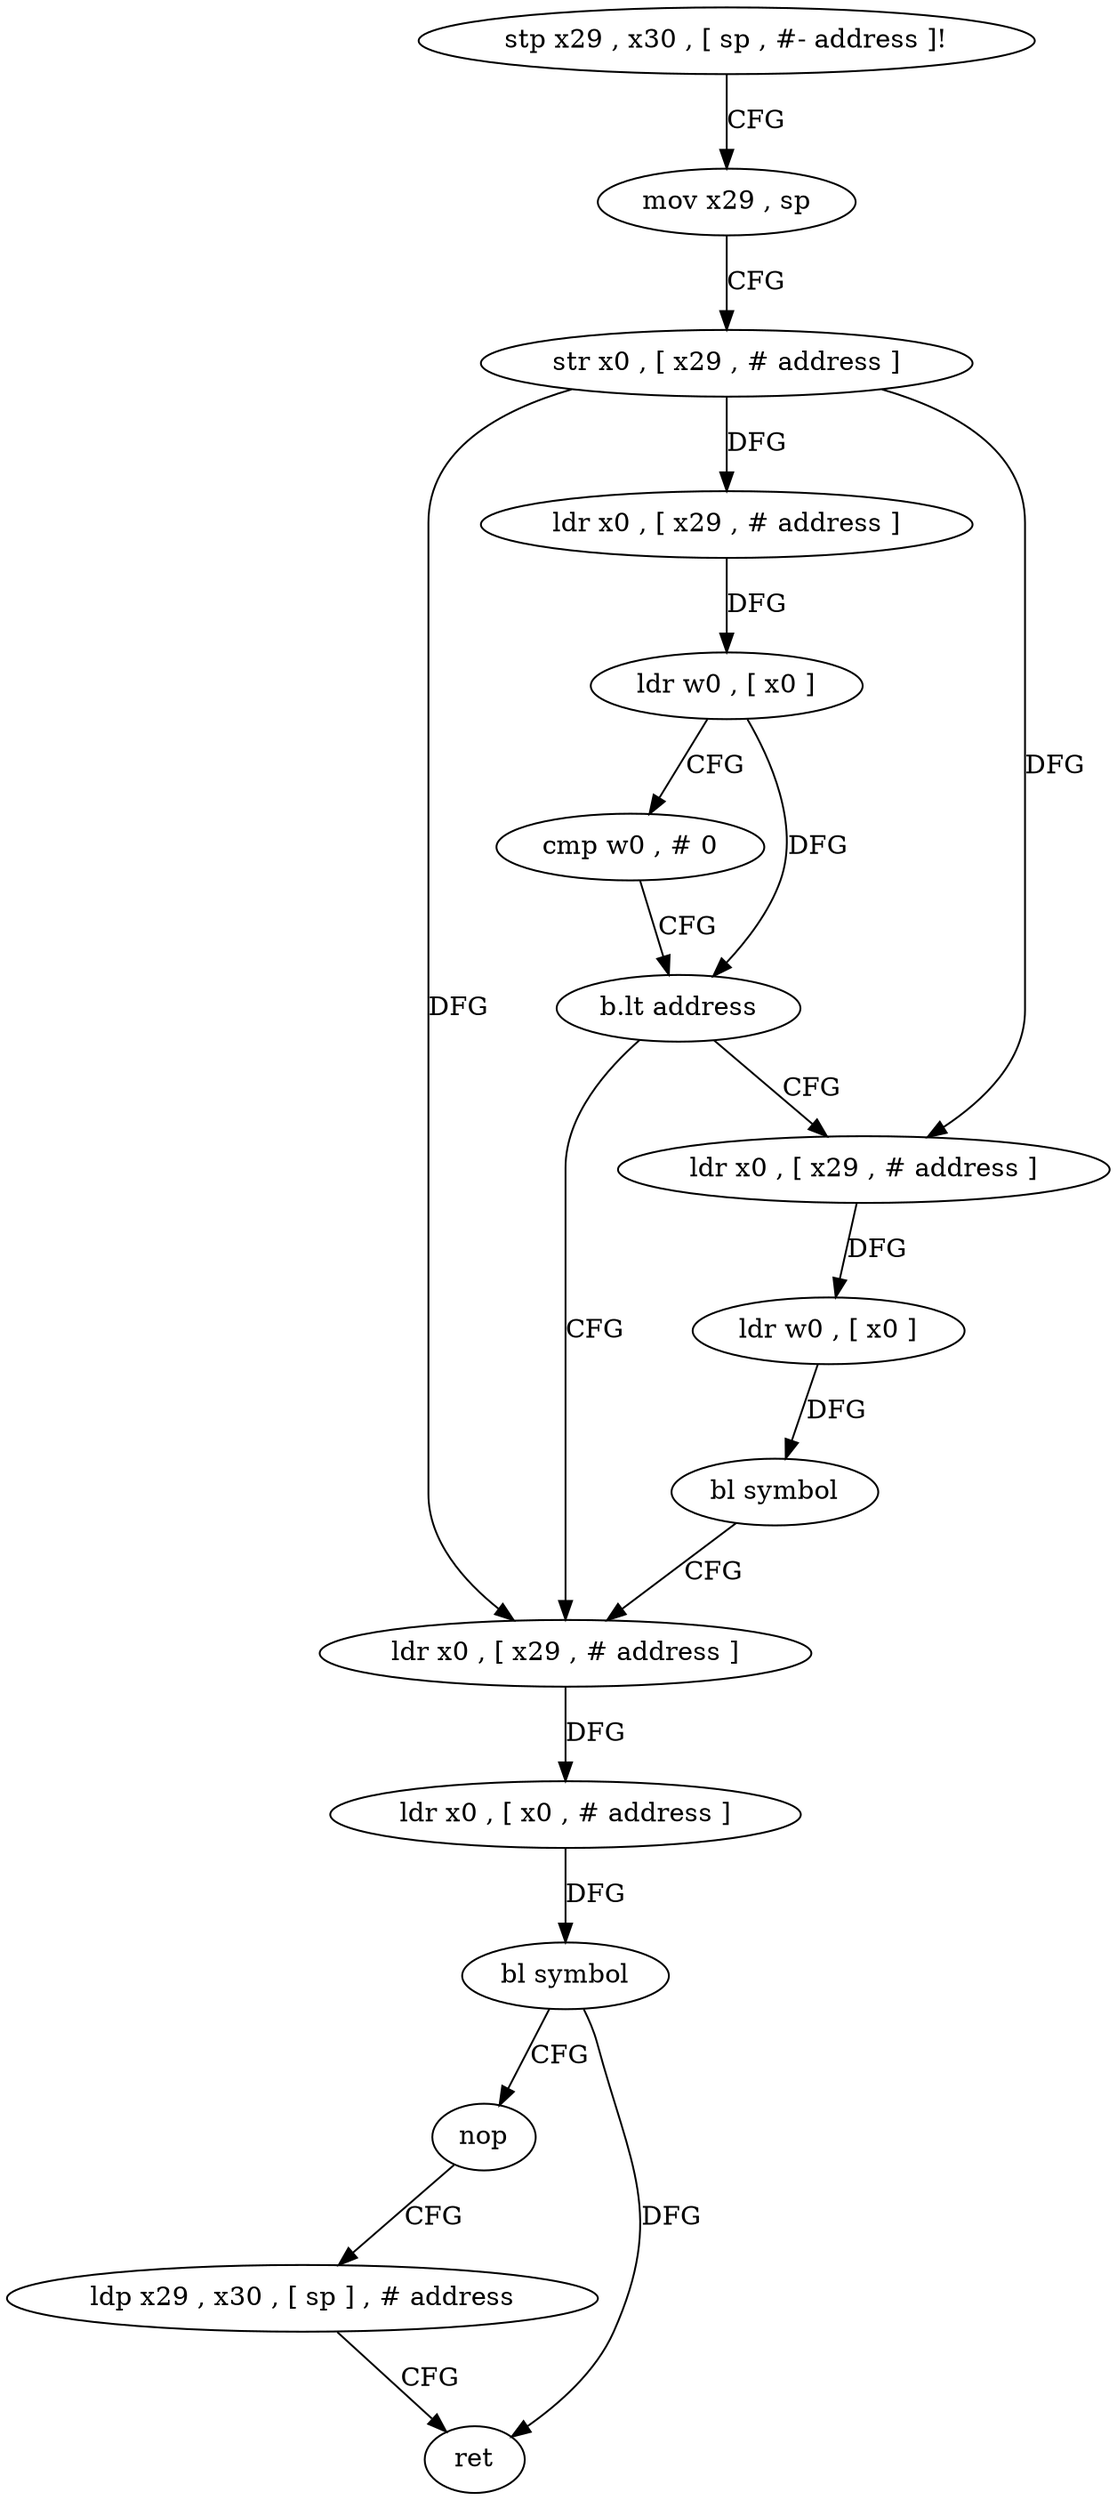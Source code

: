 digraph "func" {
"4480084" [label = "stp x29 , x30 , [ sp , #- address ]!" ]
"4480088" [label = "mov x29 , sp" ]
"4480092" [label = "str x0 , [ x29 , # address ]" ]
"4480096" [label = "ldr x0 , [ x29 , # address ]" ]
"4480100" [label = "ldr w0 , [ x0 ]" ]
"4480104" [label = "cmp w0 , # 0" ]
"4480108" [label = "b.lt address" ]
"4480124" [label = "ldr x0 , [ x29 , # address ]" ]
"4480112" [label = "ldr x0 , [ x29 , # address ]" ]
"4480128" [label = "ldr x0 , [ x0 , # address ]" ]
"4480132" [label = "bl symbol" ]
"4480136" [label = "nop" ]
"4480140" [label = "ldp x29 , x30 , [ sp ] , # address" ]
"4480144" [label = "ret" ]
"4480116" [label = "ldr w0 , [ x0 ]" ]
"4480120" [label = "bl symbol" ]
"4480084" -> "4480088" [ label = "CFG" ]
"4480088" -> "4480092" [ label = "CFG" ]
"4480092" -> "4480096" [ label = "DFG" ]
"4480092" -> "4480124" [ label = "DFG" ]
"4480092" -> "4480112" [ label = "DFG" ]
"4480096" -> "4480100" [ label = "DFG" ]
"4480100" -> "4480104" [ label = "CFG" ]
"4480100" -> "4480108" [ label = "DFG" ]
"4480104" -> "4480108" [ label = "CFG" ]
"4480108" -> "4480124" [ label = "CFG" ]
"4480108" -> "4480112" [ label = "CFG" ]
"4480124" -> "4480128" [ label = "DFG" ]
"4480112" -> "4480116" [ label = "DFG" ]
"4480128" -> "4480132" [ label = "DFG" ]
"4480132" -> "4480136" [ label = "CFG" ]
"4480132" -> "4480144" [ label = "DFG" ]
"4480136" -> "4480140" [ label = "CFG" ]
"4480140" -> "4480144" [ label = "CFG" ]
"4480116" -> "4480120" [ label = "DFG" ]
"4480120" -> "4480124" [ label = "CFG" ]
}
